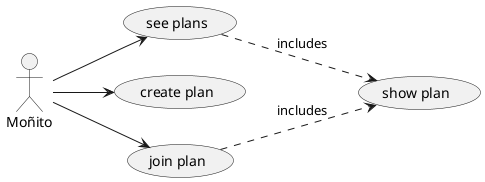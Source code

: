 @startuml

left to right direction

actor Moñito

usecase seeplans as "see plans"
usecase createplan as "create plan"
usecase joinplan as "join plan"
usecase showplan as "show plan"

Moñito --> createplan
Moñito --> joinplan
Moñito --> seeplans
joinplan ..> showplan : "includes"
seeplans ..> showplan : "includes"

@enduml